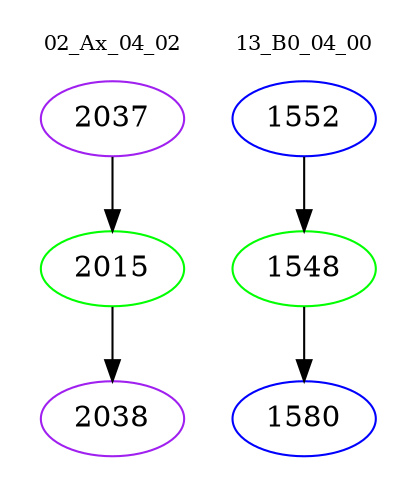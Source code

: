 digraph{
subgraph cluster_0 {
color = white
label = "02_Ax_04_02";
fontsize=10;
T0_2037 [label="2037", color="purple"]
T0_2037 -> T0_2015 [color="black"]
T0_2015 [label="2015", color="green"]
T0_2015 -> T0_2038 [color="black"]
T0_2038 [label="2038", color="purple"]
}
subgraph cluster_1 {
color = white
label = "13_B0_04_00";
fontsize=10;
T1_1552 [label="1552", color="blue"]
T1_1552 -> T1_1548 [color="black"]
T1_1548 [label="1548", color="green"]
T1_1548 -> T1_1580 [color="black"]
T1_1580 [label="1580", color="blue"]
}
}
